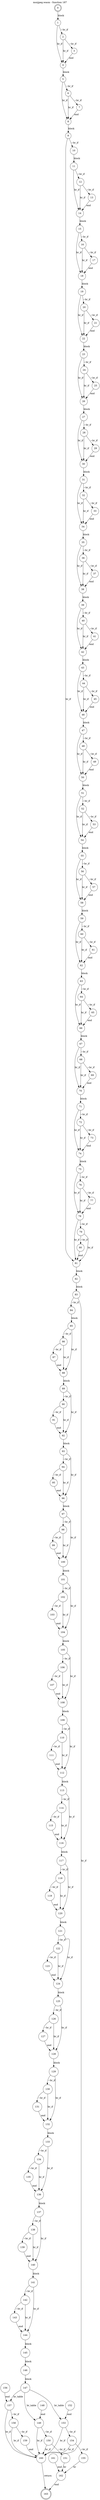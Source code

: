 digraph finite_state_machine {
    label = "mozjpeg.wasm - function 187"
    labelloc =  t
    labelfontsize = 16
    labelfontcolor = black
    labelfontname = "Helvetica"
    node [shape = doublecircle]; 0 163;
    node [shape = circle];
    0 -> 1[label = "block"];
    1 -> 2[label = "~br_if"];
    1 -> 4[label = "br_if"];
    2 -> 3[label = "~br_if"];
    2 -> 4[label = "br_if"];
    3 -> 4[label = "end"];
    4 -> 5[label = "block"];
    5 -> 6[label = "~br_if"];
    5 -> 8[label = "br_if"];
    6 -> 7[label = "~br_if"];
    6 -> 8[label = "br_if"];
    7 -> 8[label = "end"];
    8 -> 9[label = "block"];
    9 -> 10[label = "~br_if"];
    9 -> 81[label = "br_if"];
    10 -> 11[label = "block"];
    11 -> 12[label = "~br_if"];
    11 -> 14[label = "br_if"];
    12 -> 13[label = "~br_if"];
    12 -> 14[label = "br_if"];
    13 -> 14[label = "end"];
    14 -> 15[label = "block"];
    15 -> 16[label = "~br_if"];
    15 -> 18[label = "br_if"];
    16 -> 17[label = "~br_if"];
    16 -> 18[label = "br_if"];
    17 -> 18[label = "end"];
    18 -> 19[label = "block"];
    19 -> 20[label = "~br_if"];
    19 -> 22[label = "br_if"];
    20 -> 21[label = "~br_if"];
    20 -> 22[label = "br_if"];
    21 -> 22[label = "end"];
    22 -> 23[label = "block"];
    23 -> 24[label = "~br_if"];
    23 -> 26[label = "br_if"];
    24 -> 25[label = "~br_if"];
    24 -> 26[label = "br_if"];
    25 -> 26[label = "end"];
    26 -> 27[label = "block"];
    27 -> 28[label = "~br_if"];
    27 -> 30[label = "br_if"];
    28 -> 29[label = "~br_if"];
    28 -> 30[label = "br_if"];
    29 -> 30[label = "end"];
    30 -> 31[label = "block"];
    31 -> 32[label = "~br_if"];
    31 -> 34[label = "br_if"];
    32 -> 33[label = "~br_if"];
    32 -> 34[label = "br_if"];
    33 -> 34[label = "end"];
    34 -> 35[label = "block"];
    35 -> 36[label = "~br_if"];
    35 -> 38[label = "br_if"];
    36 -> 37[label = "~br_if"];
    36 -> 38[label = "br_if"];
    37 -> 38[label = "end"];
    38 -> 39[label = "block"];
    39 -> 40[label = "~br_if"];
    39 -> 42[label = "br_if"];
    40 -> 41[label = "~br_if"];
    40 -> 42[label = "br_if"];
    41 -> 42[label = "end"];
    42 -> 43[label = "block"];
    43 -> 44[label = "~br_if"];
    43 -> 46[label = "br_if"];
    44 -> 45[label = "~br_if"];
    44 -> 46[label = "br_if"];
    45 -> 46[label = "end"];
    46 -> 47[label = "block"];
    47 -> 48[label = "~br_if"];
    47 -> 50[label = "br_if"];
    48 -> 49[label = "~br_if"];
    48 -> 50[label = "br_if"];
    49 -> 50[label = "end"];
    50 -> 51[label = "block"];
    51 -> 52[label = "~br_if"];
    51 -> 54[label = "br_if"];
    52 -> 53[label = "~br_if"];
    52 -> 54[label = "br_if"];
    53 -> 54[label = "end"];
    54 -> 55[label = "block"];
    55 -> 56[label = "~br_if"];
    55 -> 58[label = "br_if"];
    56 -> 57[label = "~br_if"];
    56 -> 58[label = "br_if"];
    57 -> 58[label = "end"];
    58 -> 59[label = "block"];
    59 -> 60[label = "~br_if"];
    59 -> 62[label = "br_if"];
    60 -> 61[label = "~br_if"];
    60 -> 62[label = "br_if"];
    61 -> 62[label = "end"];
    62 -> 63[label = "block"];
    63 -> 64[label = "~br_if"];
    63 -> 66[label = "br_if"];
    64 -> 65[label = "~br_if"];
    64 -> 66[label = "br_if"];
    65 -> 66[label = "end"];
    66 -> 67[label = "block"];
    67 -> 68[label = "~br_if"];
    67 -> 70[label = "br_if"];
    68 -> 69[label = "~br_if"];
    68 -> 70[label = "br_if"];
    69 -> 70[label = "end"];
    70 -> 71[label = "block"];
    71 -> 72[label = "~br_if"];
    71 -> 74[label = "br_if"];
    72 -> 73[label = "~br_if"];
    72 -> 74[label = "br_if"];
    73 -> 74[label = "end"];
    74 -> 75[label = "block"];
    75 -> 76[label = "~br_if"];
    75 -> 78[label = "br_if"];
    76 -> 77[label = "~br_if"];
    76 -> 78[label = "br_if"];
    77 -> 78[label = "end"];
    78 -> 79[label = "~br_if"];
    78 -> 81[label = "br_if"];
    79 -> 80[label = "~br_if"];
    79 -> 81[label = "br_if"];
    80 -> 81[label = "end"];
    81 -> 82[label = "block"];
    82 -> 83[label = "block"];
    83 -> 84[label = "~br_if"];
    83 -> 160[label = "br_if"];
    84 -> 85[label = "block"];
    85 -> 86[label = "~br_if"];
    85 -> 88[label = "br_if"];
    86 -> 87[label = "~br_if"];
    86 -> 88[label = "br_if"];
    87 -> 88[label = "end"];
    88 -> 89[label = "block"];
    89 -> 90[label = "~br_if"];
    89 -> 92[label = "br_if"];
    90 -> 91[label = "~br_if"];
    90 -> 92[label = "br_if"];
    91 -> 92[label = "end"];
    92 -> 93[label = "block"];
    93 -> 94[label = "~br_if"];
    93 -> 96[label = "br_if"];
    94 -> 95[label = "~br_if"];
    94 -> 96[label = "br_if"];
    95 -> 96[label = "end"];
    96 -> 97[label = "block"];
    97 -> 98[label = "~br_if"];
    97 -> 100[label = "br_if"];
    98 -> 99[label = "~br_if"];
    98 -> 100[label = "br_if"];
    99 -> 100[label = "end"];
    100 -> 101[label = "block"];
    101 -> 102[label = "~br_if"];
    101 -> 104[label = "br_if"];
    102 -> 103[label = "~br_if"];
    102 -> 104[label = "br_if"];
    103 -> 104[label = "end"];
    104 -> 105[label = "block"];
    105 -> 106[label = "~br_if"];
    105 -> 108[label = "br_if"];
    106 -> 107[label = "~br_if"];
    106 -> 108[label = "br_if"];
    107 -> 108[label = "end"];
    108 -> 109[label = "block"];
    109 -> 110[label = "~br_if"];
    109 -> 112[label = "br_if"];
    110 -> 111[label = "~br_if"];
    110 -> 112[label = "br_if"];
    111 -> 112[label = "end"];
    112 -> 113[label = "block"];
    113 -> 114[label = "~br_if"];
    113 -> 116[label = "br_if"];
    114 -> 115[label = "~br_if"];
    114 -> 116[label = "br_if"];
    115 -> 116[label = "end"];
    116 -> 117[label = "block"];
    117 -> 118[label = "~br_if"];
    117 -> 120[label = "br_if"];
    118 -> 119[label = "~br_if"];
    118 -> 120[label = "br_if"];
    119 -> 120[label = "end"];
    120 -> 121[label = "block"];
    121 -> 122[label = "~br_if"];
    121 -> 124[label = "br_if"];
    122 -> 123[label = "~br_if"];
    122 -> 124[label = "br_if"];
    123 -> 124[label = "end"];
    124 -> 125[label = "block"];
    125 -> 126[label = "~br_if"];
    125 -> 128[label = "br_if"];
    126 -> 127[label = "~br_if"];
    126 -> 128[label = "br_if"];
    127 -> 128[label = "end"];
    128 -> 129[label = "block"];
    129 -> 130[label = "~br_if"];
    129 -> 132[label = "br_if"];
    130 -> 131[label = "~br_if"];
    130 -> 132[label = "br_if"];
    131 -> 132[label = "end"];
    132 -> 133[label = "block"];
    133 -> 134[label = "~br_if"];
    133 -> 136[label = "br_if"];
    134 -> 135[label = "~br_if"];
    134 -> 136[label = "br_if"];
    135 -> 136[label = "end"];
    136 -> 137[label = "block"];
    137 -> 138[label = "~br_if"];
    137 -> 140[label = "br_if"];
    138 -> 139[label = "~br_if"];
    138 -> 140[label = "br_if"];
    139 -> 140[label = "end"];
    140 -> 141[label = "block"];
    141 -> 142[label = "~br_if"];
    141 -> 144[label = "br_if"];
    142 -> 143[label = "~br_if"];
    142 -> 144[label = "br_if"];
    143 -> 144[label = "end"];
    144 -> 145[label = "block"];
    145 -> 146[label = "block"];
    146 -> 147[label = "block"];
    147 -> 153[label = "br_table"];
    147 -> 157[label = "br_table"];
    147 -> 149[label = "br_table"];
    148 -> 149[label = "end"];
    149 -> 150[label = "~br_if"];
    149 -> 160[label = "br_if"];
    150 -> 151[label = "~br_if"];
    150 -> 160[label = "br_if"];
    151 -> 162[label = "br"];
    152 -> 153[label = "end"];
    153 -> 154[label = "~br_if"];
    153 -> 160[label = "br_if"];
    154 -> 155[label = "~br_if"];
    154 -> 160[label = "br_if"];
    155 -> 162[label = "br"];
    156 -> 157[label = "end"];
    157 -> 158[label = "~br_if"];
    157 -> 160[label = "br_if"];
    158 -> 159[label = "~br_if"];
    158 -> 160[label = "br_if"];
    159 -> 160[label = "end"];
    160 -> 163[label = "return"];
    161 -> 162[label = "end"];
    162 -> 163[label = "end"];
}
